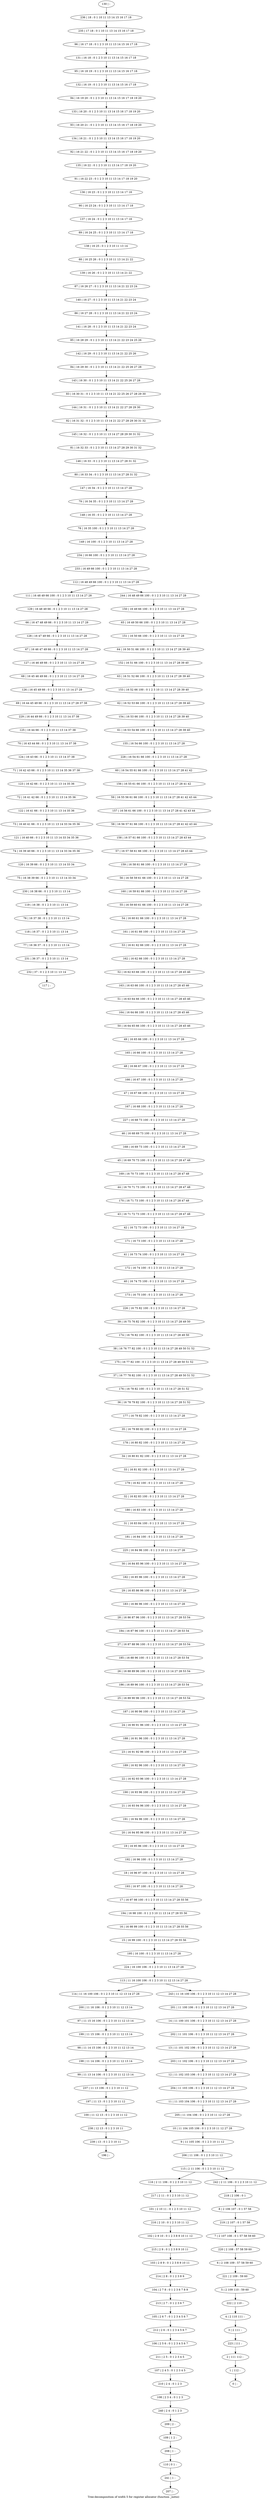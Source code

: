 digraph G {
graph [label="Tree-decomposition of width 5 for register allocator (function _initio)"]
0[label="0 | : "];
1[label="1 | 112 : "];
2[label="2 | 111 112 : "];
3[label="3 | 2 111 : "];
4[label="4 | 2 110 111 : "];
5[label="5 | 2 109 110 : 59 60 "];
6[label="6 | 2 108 109 : 57 58 59 60 "];
7[label="7 | 2 107 108 : 0 1 57 58 59 60 "];
8[label="8 | 2 106 107 : 0 1 57 58 "];
9[label="9 | 11 105 106 : 0 1 2 3 10 11 12 "];
10[label="10 | 11 104 105 106 : 0 1 2 3 10 11 12 27 28 "];
11[label="11 | 11 103 104 106 : 0 1 2 3 10 11 12 13 14 27 28 "];
12[label="12 | 11 102 103 106 : 0 1 2 3 10 11 12 13 14 27 28 "];
13[label="13 | 11 101 102 106 : 0 1 2 3 10 11 12 13 14 27 28 "];
14[label="14 | 11 100 101 106 : 0 1 2 3 10 11 12 13 14 27 28 "];
15[label="15 | 16 99 100 : 0 1 2 3 10 11 13 14 27 28 55 56 "];
16[label="16 | 16 98 99 100 : 0 1 2 3 10 11 13 14 27 28 55 56 "];
17[label="17 | 16 97 98 100 : 0 1 2 3 10 11 13 14 27 28 55 56 "];
18[label="18 | 16 96 97 100 : 0 1 2 3 10 11 13 14 27 28 "];
19[label="19 | 16 95 96 100 : 0 1 2 3 10 11 13 14 27 28 "];
20[label="20 | 16 94 95 96 100 : 0 1 2 3 10 11 13 14 27 28 "];
21[label="21 | 16 93 94 96 100 : 0 1 2 3 10 11 13 14 27 28 "];
22[label="22 | 16 92 93 96 100 : 0 1 2 3 10 11 13 14 27 28 "];
23[label="23 | 16 91 92 96 100 : 0 1 2 3 10 11 13 14 27 28 "];
24[label="24 | 16 90 91 96 100 : 0 1 2 3 10 11 13 14 27 28 "];
25[label="25 | 16 89 90 96 100 : 0 1 2 3 10 11 13 14 27 28 53 54 "];
26[label="26 | 16 88 89 96 100 : 0 1 2 3 10 11 13 14 27 28 53 54 "];
27[label="27 | 16 87 88 96 100 : 0 1 2 3 10 11 13 14 27 28 53 54 "];
28[label="28 | 16 86 87 96 100 : 0 1 2 3 10 11 13 14 27 28 53 54 "];
29[label="29 | 16 85 86 96 100 : 0 1 2 3 10 11 13 14 27 28 "];
30[label="30 | 16 84 85 96 100 : 0 1 2 3 10 11 13 14 27 28 "];
31[label="31 | 16 83 84 100 : 0 1 2 3 10 11 13 14 27 28 "];
32[label="32 | 16 82 83 100 : 0 1 2 3 10 11 13 14 27 28 "];
33[label="33 | 16 81 82 100 : 0 1 2 3 10 11 13 14 27 28 "];
34[label="34 | 16 80 81 82 100 : 0 1 2 3 10 11 13 14 27 28 "];
35[label="35 | 16 79 80 82 100 : 0 1 2 3 10 11 13 14 27 28 "];
36[label="36 | 16 78 79 82 100 : 0 1 2 3 10 11 13 14 27 28 51 52 "];
37[label="37 | 16 77 78 82 100 : 0 1 2 3 10 11 13 14 27 28 49 50 51 52 "];
38[label="38 | 16 76 77 82 100 : 0 1 2 3 10 11 13 14 27 28 49 50 51 52 "];
39[label="39 | 16 75 76 82 100 : 0 1 2 3 10 11 13 14 27 28 49 50 "];
40[label="40 | 16 74 75 100 : 0 1 2 3 10 11 13 14 27 28 "];
41[label="41 | 16 73 74 100 : 0 1 2 3 10 11 13 14 27 28 "];
42[label="42 | 16 72 73 100 : 0 1 2 3 10 11 13 14 27 28 "];
43[label="43 | 16 71 72 73 100 : 0 1 2 3 10 11 13 14 27 28 47 48 "];
44[label="44 | 16 70 71 73 100 : 0 1 2 3 10 11 13 14 27 28 47 48 "];
45[label="45 | 16 69 70 73 100 : 0 1 2 3 10 11 13 14 27 28 47 48 "];
46[label="46 | 16 68 69 73 100 : 0 1 2 3 10 11 13 14 27 28 "];
47[label="47 | 16 67 68 100 : 0 1 2 3 10 11 13 14 27 28 "];
48[label="48 | 16 66 67 100 : 0 1 2 3 10 11 13 14 27 28 "];
49[label="49 | 16 65 66 100 : 0 1 2 3 10 11 13 14 27 28 "];
50[label="50 | 16 64 65 66 100 : 0 1 2 3 10 11 13 14 27 28 45 46 "];
51[label="51 | 16 63 64 66 100 : 0 1 2 3 10 11 13 14 27 28 45 46 "];
52[label="52 | 16 62 63 66 100 : 0 1 2 3 10 11 13 14 27 28 45 46 "];
53[label="53 | 16 61 62 66 100 : 0 1 2 3 10 11 13 14 27 28 "];
54[label="54 | 16 60 61 66 100 : 0 1 2 3 10 11 13 14 27 28 "];
55[label="55 | 16 59 60 61 66 100 : 0 1 2 3 10 11 13 14 27 28 "];
56[label="56 | 16 58 59 61 66 100 : 0 1 2 3 10 11 13 14 27 28 "];
57[label="57 | 16 57 58 61 66 100 : 0 1 2 3 10 11 13 14 27 28 43 44 "];
58[label="58 | 16 56 57 61 66 100 : 0 1 2 3 10 11 13 14 27 28 41 42 43 44 "];
59[label="59 | 16 55 56 61 66 100 : 0 1 2 3 10 11 13 14 27 28 41 42 43 44 "];
60[label="60 | 16 54 55 61 66 100 : 0 1 2 3 10 11 13 14 27 28 41 42 "];
61[label="61 | 16 53 54 66 100 : 0 1 2 3 10 11 13 14 27 28 39 40 "];
62[label="62 | 16 52 53 66 100 : 0 1 2 3 10 11 13 14 27 28 39 40 "];
63[label="63 | 16 51 52 66 100 : 0 1 2 3 10 11 13 14 27 28 39 40 "];
64[label="64 | 16 50 51 66 100 : 0 1 2 3 10 11 13 14 27 28 39 40 "];
65[label="65 | 16 49 50 66 100 : 0 1 2 3 10 11 13 14 27 28 "];
66[label="66 | 16 47 48 49 66 : 0 1 2 3 10 11 13 14 27 28 "];
67[label="67 | 16 46 47 49 66 : 0 1 2 3 10 11 13 14 27 28 "];
68[label="68 | 16 45 46 49 66 : 0 1 2 3 10 11 13 14 27 28 "];
69[label="69 | 16 44 45 49 66 : 0 1 2 3 10 11 13 14 27 28 37 38 "];
70[label="70 | 16 43 44 66 : 0 1 2 3 10 11 13 14 37 38 "];
71[label="71 | 16 42 43 66 : 0 1 2 3 10 11 13 14 35 36 37 38 "];
72[label="72 | 16 41 42 66 : 0 1 2 3 10 11 13 14 35 36 "];
73[label="73 | 16 40 41 66 : 0 1 2 3 10 11 13 14 33 34 35 36 "];
74[label="74 | 16 39 40 66 : 0 1 2 3 10 11 13 14 33 34 35 36 "];
75[label="75 | 16 38 39 66 : 0 1 2 3 10 11 13 14 33 34 "];
76[label="76 | 16 37 38 : 0 1 2 3 10 11 13 14 "];
77[label="77 | 16 36 37 : 0 1 2 3 10 11 13 14 "];
78[label="78 | 16 35 100 : 0 1 2 3 10 11 13 14 27 28 "];
79[label="79 | 16 34 35 : 0 1 2 3 10 11 13 14 27 28 "];
80[label="80 | 16 33 34 : 0 1 2 3 10 11 13 14 27 28 31 32 "];
81[label="81 | 16 32 33 : 0 1 2 3 10 11 13 14 27 28 29 30 31 32 "];
82[label="82 | 16 31 32 : 0 1 2 3 10 11 13 14 21 22 27 28 29 30 31 32 "];
83[label="83 | 16 30 31 : 0 1 2 3 10 11 13 14 21 22 25 26 27 28 29 30 "];
84[label="84 | 16 29 30 : 0 1 2 3 10 11 13 14 21 22 25 26 27 28 "];
85[label="85 | 16 28 29 : 0 1 2 3 10 11 13 14 21 22 23 24 25 26 "];
86[label="86 | 16 27 28 : 0 1 2 3 10 11 13 14 21 22 23 24 "];
87[label="87 | 16 26 27 : 0 1 2 3 10 11 13 14 21 22 23 24 "];
88[label="88 | 16 25 26 : 0 1 2 3 10 11 13 14 21 22 "];
89[label="89 | 16 24 25 : 0 1 2 3 10 11 13 14 17 18 "];
90[label="90 | 16 23 24 : 0 1 2 3 10 11 13 14 17 18 "];
91[label="91 | 16 22 23 : 0 1 2 3 10 11 13 14 17 18 19 20 "];
92[label="92 | 16 21 22 : 0 1 2 3 10 11 13 14 15 16 17 18 19 20 "];
93[label="93 | 16 20 21 : 0 1 2 3 10 11 13 14 15 16 17 18 19 20 "];
94[label="94 | 16 19 20 : 0 1 2 3 10 11 13 14 15 16 17 18 19 20 "];
95[label="95 | 16 18 19 : 0 1 2 3 10 11 13 14 15 16 17 18 "];
96[label="96 | 16 17 18 : 0 1 2 3 10 11 13 14 15 16 17 18 "];
97[label="97 | 11 15 16 106 : 0 1 2 3 10 11 12 13 14 "];
98[label="98 | 11 14 15 106 : 0 1 2 3 10 11 12 13 14 "];
99[label="99 | 11 13 14 106 : 0 1 2 3 10 11 12 13 14 "];
100[label="100 | 11 12 13 : 0 1 2 3 10 11 12 "];
101[label="101 | 2 10 11 : 0 1 2 3 10 11 12 "];
102[label="102 | 2 9 10 : 0 1 2 3 8 9 10 11 12 "];
103[label="103 | 2 8 9 : 0 1 2 3 8 9 10 11 "];
104[label="104 | 2 7 8 : 0 1 2 3 6 7 8 9 "];
105[label="105 | 2 6 7 : 0 1 2 3 4 5 6 7 "];
106[label="106 | 2 5 6 : 0 1 2 3 4 5 6 7 "];
107[label="107 | 2 4 5 : 0 1 2 3 4 5 "];
108[label="108 | 2 3 4 : 0 1 2 3 "];
109[label="109 | 1 2 : "];
110[label="110 | 0 1 : "];
111[label="111 | 16 48 49 66 100 : 0 1 2 3 10 11 13 14 27 28 "];
112[label="112 | 16 48 49 66 100 : 0 1 2 3 10 11 13 14 27 28 "];
113[label="113 | 11 16 100 106 : 0 1 2 3 10 11 12 13 14 27 28 "];
114[label="114 | 11 16 100 106 : 0 1 2 3 10 11 12 13 14 27 28 "];
115[label="115 | 2 11 106 : 0 1 2 3 10 11 12 "];
116[label="116 | 2 11 106 : 0 1 2 3 10 11 12 "];
117[label="117 | : "];
118[label="118 | 16 37 : 0 1 2 3 10 11 13 14 "];
119[label="119 | 16 38 : 0 1 2 3 10 11 13 14 "];
120[label="120 | 16 39 66 : 0 1 2 3 10 11 13 14 33 34 "];
121[label="121 | 16 40 66 : 0 1 2 3 10 11 13 14 33 34 35 36 "];
122[label="122 | 16 41 66 : 0 1 2 3 10 11 13 14 35 36 "];
123[label="123 | 16 42 66 : 0 1 2 3 10 11 13 14 35 36 "];
124[label="124 | 16 43 66 : 0 1 2 3 10 11 13 14 37 38 "];
125[label="125 | 16 44 66 : 0 1 2 3 10 11 13 14 37 38 "];
126[label="126 | 16 45 49 66 : 0 1 2 3 10 11 13 14 27 28 "];
127[label="127 | 16 46 49 66 : 0 1 2 3 10 11 13 14 27 28 "];
128[label="128 | 16 47 49 66 : 0 1 2 3 10 11 13 14 27 28 "];
129[label="129 | 16 48 49 66 : 0 1 2 3 10 11 13 14 27 28 "];
130[label="130 | : "];
131[label="131 | 16 18 : 0 1 2 3 10 11 13 14 15 16 17 18 "];
132[label="132 | 16 19 : 0 1 2 3 10 11 13 14 15 16 17 18 "];
133[label="133 | 16 20 : 0 1 2 3 10 11 13 14 15 16 17 18 19 20 "];
134[label="134 | 16 21 : 0 1 2 3 10 11 13 14 15 16 17 18 19 20 "];
135[label="135 | 16 22 : 0 1 2 3 10 11 13 14 17 18 19 20 "];
136[label="136 | 16 23 : 0 1 2 3 10 11 13 14 17 18 "];
137[label="137 | 16 24 : 0 1 2 3 10 11 13 14 17 18 "];
138[label="138 | 16 25 : 0 1 2 3 10 11 13 14 "];
139[label="139 | 16 26 : 0 1 2 3 10 11 13 14 21 22 "];
140[label="140 | 16 27 : 0 1 2 3 10 11 13 14 21 22 23 24 "];
141[label="141 | 16 28 : 0 1 2 3 10 11 13 14 21 22 23 24 "];
142[label="142 | 16 29 : 0 1 2 3 10 11 13 14 21 22 25 26 "];
143[label="143 | 16 30 : 0 1 2 3 10 11 13 14 21 22 25 26 27 28 "];
144[label="144 | 16 31 : 0 1 2 3 10 11 13 14 21 22 27 28 29 30 "];
145[label="145 | 16 32 : 0 1 2 3 10 11 13 14 27 28 29 30 31 32 "];
146[label="146 | 16 33 : 0 1 2 3 10 11 13 14 27 28 31 32 "];
147[label="147 | 16 34 : 0 1 2 3 10 11 13 14 27 28 "];
148[label="148 | 16 35 : 0 1 2 3 10 11 13 14 27 28 "];
149[label="149 | 16 100 : 0 1 2 3 10 11 13 14 27 28 "];
150[label="150 | 16 49 66 100 : 0 1 2 3 10 11 13 14 27 28 "];
151[label="151 | 16 50 66 100 : 0 1 2 3 10 11 13 14 27 28 "];
152[label="152 | 16 51 66 100 : 0 1 2 3 10 11 13 14 27 28 39 40 "];
153[label="153 | 16 52 66 100 : 0 1 2 3 10 11 13 14 27 28 39 40 "];
154[label="154 | 16 53 66 100 : 0 1 2 3 10 11 13 14 27 28 39 40 "];
155[label="155 | 16 54 66 100 : 0 1 2 3 10 11 13 14 27 28 "];
156[label="156 | 16 55 61 66 100 : 0 1 2 3 10 11 13 14 27 28 41 42 "];
157[label="157 | 16 56 61 66 100 : 0 1 2 3 10 11 13 14 27 28 41 42 43 44 "];
158[label="158 | 16 57 61 66 100 : 0 1 2 3 10 11 13 14 27 28 43 44 "];
159[label="159 | 16 58 61 66 100 : 0 1 2 3 10 11 13 14 27 28 "];
160[label="160 | 16 59 61 66 100 : 0 1 2 3 10 11 13 14 27 28 "];
161[label="161 | 16 61 66 100 : 0 1 2 3 10 11 13 14 27 28 "];
162[label="162 | 16 62 66 100 : 0 1 2 3 10 11 13 14 27 28 "];
163[label="163 | 16 63 66 100 : 0 1 2 3 10 11 13 14 27 28 45 46 "];
164[label="164 | 16 64 66 100 : 0 1 2 3 10 11 13 14 27 28 45 46 "];
165[label="165 | 16 66 100 : 0 1 2 3 10 11 13 14 27 28 "];
166[label="166 | 16 67 100 : 0 1 2 3 10 11 13 14 27 28 "];
167[label="167 | 16 68 100 : 0 1 2 3 10 11 13 14 27 28 "];
168[label="168 | 16 69 73 100 : 0 1 2 3 10 11 13 14 27 28 "];
169[label="169 | 16 70 73 100 : 0 1 2 3 10 11 13 14 27 28 47 48 "];
170[label="170 | 16 71 73 100 : 0 1 2 3 10 11 13 14 27 28 47 48 "];
171[label="171 | 16 73 100 : 0 1 2 3 10 11 13 14 27 28 "];
172[label="172 | 16 74 100 : 0 1 2 3 10 11 13 14 27 28 "];
173[label="173 | 16 75 100 : 0 1 2 3 10 11 13 14 27 28 "];
174[label="174 | 16 76 82 100 : 0 1 2 3 10 11 13 14 27 28 49 50 "];
175[label="175 | 16 77 82 100 : 0 1 2 3 10 11 13 14 27 28 49 50 51 52 "];
176[label="176 | 16 78 82 100 : 0 1 2 3 10 11 13 14 27 28 51 52 "];
177[label="177 | 16 79 82 100 : 0 1 2 3 10 11 13 14 27 28 "];
178[label="178 | 16 80 82 100 : 0 1 2 3 10 11 13 14 27 28 "];
179[label="179 | 16 82 100 : 0 1 2 3 10 11 13 14 27 28 "];
180[label="180 | 16 83 100 : 0 1 2 3 10 11 13 14 27 28 "];
181[label="181 | 16 84 100 : 0 1 2 3 10 11 13 14 27 28 "];
182[label="182 | 16 85 96 100 : 0 1 2 3 10 11 13 14 27 28 "];
183[label="183 | 16 86 96 100 : 0 1 2 3 10 11 13 14 27 28 "];
184[label="184 | 16 87 96 100 : 0 1 2 3 10 11 13 14 27 28 53 54 "];
185[label="185 | 16 88 96 100 : 0 1 2 3 10 11 13 14 27 28 53 54 "];
186[label="186 | 16 89 96 100 : 0 1 2 3 10 11 13 14 27 28 53 54 "];
187[label="187 | 16 90 96 100 : 0 1 2 3 10 11 13 14 27 28 "];
188[label="188 | 16 91 96 100 : 0 1 2 3 10 11 13 14 27 28 "];
189[label="189 | 16 92 96 100 : 0 1 2 3 10 11 13 14 27 28 "];
190[label="190 | 16 93 96 100 : 0 1 2 3 10 11 13 14 27 28 "];
191[label="191 | 16 94 96 100 : 0 1 2 3 10 11 13 14 27 28 "];
192[label="192 | 16 96 100 : 0 1 2 3 10 11 13 14 27 28 "];
193[label="193 | 16 97 100 : 0 1 2 3 10 11 13 14 27 28 "];
194[label="194 | 16 98 100 : 0 1 2 3 10 11 13 14 27 28 55 56 "];
195[label="195 | 16 100 : 0 1 2 3 10 11 13 14 27 28 "];
196[label="196 | : "];
197[label="197 | 11 13 : 0 1 2 3 10 11 12 "];
198[label="198 | 11 14 106 : 0 1 2 3 10 11 12 13 14 "];
199[label="199 | 11 15 106 : 0 1 2 3 10 11 12 13 14 "];
200[label="200 | 11 16 106 : 0 1 2 3 10 11 12 13 14 "];
201[label="201 | 11 100 106 : 0 1 2 3 10 11 12 13 14 27 28 "];
202[label="202 | 11 101 106 : 0 1 2 3 10 11 12 13 14 27 28 "];
203[label="203 | 11 102 106 : 0 1 2 3 10 11 12 13 14 27 28 "];
204[label="204 | 11 103 106 : 0 1 2 3 10 11 12 13 14 27 28 "];
205[label="205 | 11 104 106 : 0 1 2 3 10 11 12 27 28 "];
206[label="206 | 11 106 : 0 1 2 3 10 11 12 "];
207[label="207 | : "];
208[label="208 | 1 : "];
209[label="209 | 2 : "];
210[label="210 | 2 4 : 0 1 2 3 "];
211[label="211 | 2 5 : 0 1 2 3 4 5 "];
212[label="212 | 2 6 : 0 1 2 3 4 5 6 7 "];
213[label="213 | 2 7 : 0 1 2 3 6 7 "];
214[label="214 | 2 8 : 0 1 2 3 8 9 "];
215[label="215 | 2 9 : 0 1 2 3 8 9 10 11 "];
216[label="216 | 2 10 : 0 1 2 3 10 11 12 "];
217[label="217 | 2 11 : 0 1 2 3 10 11 12 "];
218[label="218 | 2 106 : 0 1 "];
219[label="219 | 2 107 : 0 1 57 58 "];
220[label="220 | 2 108 : 57 58 59 60 "];
221[label="221 | 2 109 : 59 60 "];
222[label="222 | 2 110 : "];
223[label="223 | 111 : "];
224[label="224 | 16 100 106 : 0 1 2 3 10 11 13 14 27 28 "];
225[label="225 | 16 84 96 100 : 0 1 2 3 10 11 13 14 27 28 "];
226[label="226 | 16 75 82 100 : 0 1 2 3 10 11 13 14 27 28 "];
227[label="227 | 16 68 73 100 : 0 1 2 3 10 11 13 14 27 28 "];
228[label="228 | 16 54 61 66 100 : 0 1 2 3 10 11 13 14 27 28 "];
229[label="229 | 16 44 49 66 : 0 1 2 3 10 11 13 14 37 38 "];
230[label="230 | 16 38 66 : 0 1 2 3 10 11 13 14 "];
231[label="231 | 36 37 : 0 1 2 3 10 11 13 14 "];
232[label="232 | 37 : 0 1 2 3 10 11 13 14 "];
233[label="233 | 16 49 66 100 : 0 1 2 3 10 11 13 14 27 28 "];
234[label="234 | 16 66 100 : 0 1 2 3 10 11 13 14 27 28 "];
235[label="235 | 17 18 : 0 1 10 11 13 14 15 16 17 18 "];
236[label="236 | 18 : 0 1 10 11 13 14 15 16 17 18 "];
237[label="237 | 11 13 106 : 0 1 2 3 10 11 12 "];
238[label="238 | 12 13 : 0 1 2 3 10 11 "];
239[label="239 | 13 : 0 1 2 3 10 11 "];
240[label="240 | 2 4 : 0 1 2 3 "];
241[label="241 | 1 : "];
242[label="242 | 2 11 106 : 0 1 2 3 10 11 12 "];
243[label="243 | 11 16 100 106 : 0 1 2 3 10 11 12 13 14 27 28 "];
244[label="244 | 16 48 49 66 100 : 0 1 2 3 10 11 13 14 27 28 "];
118->77 ;
76->118 ;
119->76 ;
120->75 ;
74->120 ;
121->74 ;
73->121 ;
122->73 ;
72->122 ;
123->72 ;
71->123 ;
124->71 ;
70->124 ;
125->70 ;
126->69 ;
68->126 ;
127->68 ;
67->127 ;
128->67 ;
66->128 ;
129->66 ;
111->129 ;
197->100 ;
198->99 ;
98->198 ;
199->98 ;
97->199 ;
200->97 ;
114->200 ;
208->110 ;
109->208 ;
209->109 ;
210->108 ;
107->210 ;
211->107 ;
106->211 ;
212->106 ;
105->212 ;
213->105 ;
104->213 ;
214->104 ;
103->214 ;
215->103 ;
102->215 ;
216->102 ;
101->216 ;
217->101 ;
116->217 ;
229->125 ;
69->229 ;
230->119 ;
75->230 ;
77->231 ;
232->117 ;
231->232 ;
237->197 ;
99->237 ;
100->238 ;
239->196 ;
238->239 ;
240->209 ;
108->240 ;
241->207 ;
110->241 ;
130->236 ;
236->235 ;
235->96 ;
96->131 ;
131->95 ;
95->132 ;
132->94 ;
94->133 ;
133->93 ;
93->134 ;
134->92 ;
92->135 ;
135->91 ;
91->136 ;
136->90 ;
90->137 ;
137->89 ;
89->138 ;
138->88 ;
88->139 ;
139->87 ;
87->140 ;
140->86 ;
86->141 ;
141->85 ;
85->142 ;
142->84 ;
84->143 ;
143->83 ;
83->144 ;
144->82 ;
82->145 ;
145->81 ;
81->146 ;
146->80 ;
80->147 ;
147->79 ;
79->148 ;
148->78 ;
78->149 ;
149->234 ;
234->233 ;
233->112 ;
150->65 ;
65->151 ;
151->64 ;
64->152 ;
152->63 ;
63->153 ;
153->62 ;
62->154 ;
154->61 ;
61->155 ;
155->228 ;
228->60 ;
60->156 ;
156->59 ;
59->157 ;
157->58 ;
58->158 ;
158->57 ;
57->159 ;
159->56 ;
56->160 ;
160->55 ;
55->54 ;
54->161 ;
161->53 ;
53->162 ;
162->52 ;
52->163 ;
163->51 ;
51->164 ;
164->50 ;
50->49 ;
49->165 ;
165->48 ;
48->166 ;
166->47 ;
47->167 ;
167->227 ;
227->46 ;
46->168 ;
168->45 ;
45->169 ;
169->44 ;
44->170 ;
170->43 ;
43->42 ;
42->171 ;
171->41 ;
41->172 ;
172->40 ;
40->173 ;
173->226 ;
226->39 ;
39->174 ;
174->38 ;
38->175 ;
175->37 ;
37->176 ;
176->36 ;
36->177 ;
177->35 ;
35->178 ;
178->34 ;
34->33 ;
33->179 ;
179->32 ;
32->180 ;
180->31 ;
31->181 ;
181->225 ;
225->30 ;
30->182 ;
182->29 ;
29->183 ;
183->28 ;
28->184 ;
184->27 ;
27->185 ;
185->26 ;
26->186 ;
186->25 ;
25->187 ;
187->24 ;
24->188 ;
188->23 ;
23->189 ;
189->22 ;
22->190 ;
190->21 ;
21->191 ;
191->20 ;
20->19 ;
19->192 ;
192->18 ;
18->193 ;
193->17 ;
17->194 ;
194->16 ;
16->15 ;
15->195 ;
195->224 ;
224->113 ;
201->14 ;
14->202 ;
202->13 ;
13->203 ;
203->12 ;
12->204 ;
204->11 ;
11->205 ;
205->10 ;
10->9 ;
9->206 ;
206->115 ;
218->8 ;
8->219 ;
219->7 ;
7->220 ;
220->6 ;
6->221 ;
221->5 ;
5->222 ;
222->4 ;
4->3 ;
3->223 ;
223->2 ;
2->1 ;
1->0 ;
242->218 ;
243->201 ;
244->150 ;
115->116 ;
115->242 ;
113->114 ;
113->243 ;
112->111 ;
112->244 ;
}
